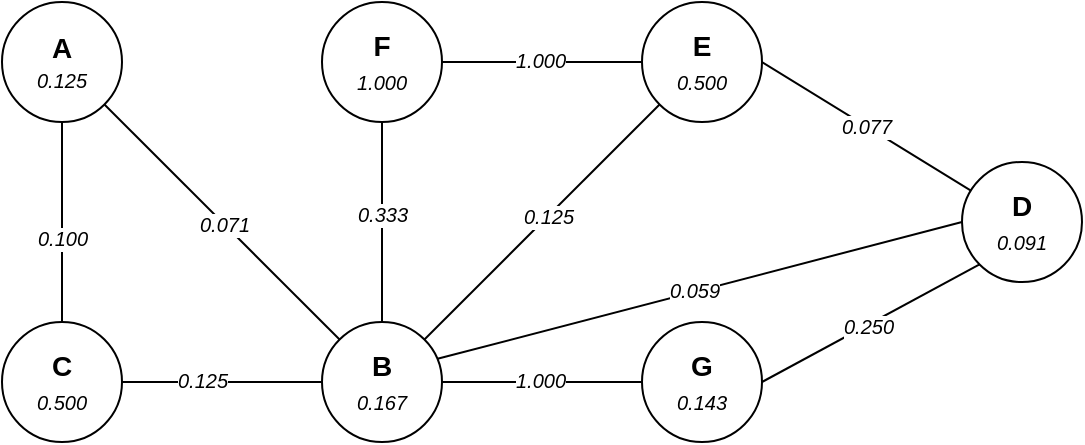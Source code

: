 <mxfile version="12.4.8" type="device"><diagram id="XusGLsvrCk0KWc_F-gu2" name="Page-1"><mxGraphModel dx="786" dy="520" grid="1" gridSize="10" guides="1" tooltips="1" connect="1" arrows="1" fold="1" page="1" pageScale="1" pageWidth="827" pageHeight="1169" math="0" shadow="0"><root><mxCell id="0"/><mxCell id="1" parent="0"/><mxCell id="veBi4GFpYcADoSZapp2E-12" style="rounded=0;orthogonalLoop=1;jettySize=auto;html=1;endArrow=none;endFill=0;entryX=0;entryY=0;entryDx=0;entryDy=0;" parent="1" source="veBi4GFpYcADoSZapp2E-1" target="veBi4GFpYcADoSZapp2E-2" edge="1"><mxGeometry relative="1" as="geometry"/></mxCell><mxCell id="veBi4GFpYcADoSZapp2E-33" value="&lt;font style=&quot;font-size: 10px&quot;&gt;0.071&lt;/font&gt;" style="text;html=1;align=center;verticalAlign=middle;resizable=0;points=[];;labelBackgroundColor=#ffffff;fontStyle=2;fontSize=8;" parent="veBi4GFpYcADoSZapp2E-12" vertex="1" connectable="0"><mxGeometry x="0.008" relative="1" as="geometry"><mxPoint as="offset"/></mxGeometry></mxCell><mxCell id="veBi4GFpYcADoSZapp2E-1" value="&lt;div&gt;&lt;b style=&quot;font-size: 14px&quot;&gt;A&lt;/b&gt;&lt;/div&gt;&lt;font style=&quot;font-size: 10px&quot;&gt;&lt;i&gt;0.125&lt;/i&gt;&lt;/font&gt;" style="ellipse;whiteSpace=wrap;html=1;aspect=fixed;" parent="1" vertex="1"><mxGeometry x="50" y="50" width="60" height="60" as="geometry"/></mxCell><mxCell id="veBi4GFpYcADoSZapp2E-13" style="rounded=0;orthogonalLoop=1;jettySize=auto;html=1;entryX=0;entryY=0.5;entryDx=0;entryDy=0;endArrow=none;endFill=0;exitX=0.963;exitY=0.307;exitDx=0;exitDy=0;exitPerimeter=0;" parent="1" source="veBi4GFpYcADoSZapp2E-2" target="veBi4GFpYcADoSZapp2E-3" edge="1"><mxGeometry relative="1" as="geometry"/></mxCell><mxCell id="veBi4GFpYcADoSZapp2E-42" value="0.059" style="text;html=1;align=center;verticalAlign=middle;resizable=0;points=[];;labelBackgroundColor=#ffffff;fontStyle=2;fontSize=10;" parent="veBi4GFpYcADoSZapp2E-13" vertex="1" connectable="0"><mxGeometry x="-0.03" relative="1" as="geometry"><mxPoint x="1" y="-1" as="offset"/></mxGeometry></mxCell><mxCell id="veBi4GFpYcADoSZapp2E-14" style="rounded=0;orthogonalLoop=1;jettySize=auto;html=1;entryX=0;entryY=0.5;entryDx=0;entryDy=0;endArrow=none;endFill=0;" parent="1" source="veBi4GFpYcADoSZapp2E-2" target="veBi4GFpYcADoSZapp2E-4" edge="1"><mxGeometry relative="1" as="geometry"/></mxCell><mxCell id="veBi4GFpYcADoSZapp2E-37" value="1.000" style="text;html=1;align=center;verticalAlign=middle;resizable=0;points=[];;labelBackgroundColor=#ffffff;fontStyle=2;fontSize=10;" parent="veBi4GFpYcADoSZapp2E-14" vertex="1" connectable="0"><mxGeometry x="-0.047" relative="1" as="geometry"><mxPoint x="1" y="-1" as="offset"/></mxGeometry></mxCell><mxCell id="veBi4GFpYcADoSZapp2E-15" style="rounded=0;orthogonalLoop=1;jettySize=auto;html=1;entryX=1;entryY=0.5;entryDx=0;entryDy=0;endArrow=none;endFill=0;exitX=0;exitY=0.5;exitDx=0;exitDy=0;" parent="1" source="veBi4GFpYcADoSZapp2E-2" target="veBi4GFpYcADoSZapp2E-5" edge="1"><mxGeometry relative="1" as="geometry"/></mxCell><mxCell id="veBi4GFpYcADoSZapp2E-30" value="0.125" style="text;html=1;align=center;verticalAlign=middle;resizable=0;points=[];;labelBackgroundColor=#ffffff;fontStyle=2;fontSize=10;" parent="veBi4GFpYcADoSZapp2E-15" vertex="1" connectable="0"><mxGeometry x="0.41" relative="1" as="geometry"><mxPoint x="10.5" y="-1" as="offset"/></mxGeometry></mxCell><mxCell id="veBi4GFpYcADoSZapp2E-2" value="&lt;b style=&quot;font-size: 14px&quot;&gt;B&lt;/b&gt;&lt;br style=&quot;font-size: 14px&quot;&gt;&lt;font style=&quot;font-size: 10px&quot;&gt;&lt;i&gt;0.167&lt;/i&gt;&lt;/font&gt;" style="ellipse;whiteSpace=wrap;html=1;aspect=fixed;fontSize=14;" parent="1" vertex="1"><mxGeometry x="210" y="210" width="60" height="60" as="geometry"/></mxCell><mxCell id="veBi4GFpYcADoSZapp2E-17" style="rounded=0;orthogonalLoop=1;jettySize=auto;html=1;entryX=1;entryY=0.5;entryDx=0;entryDy=0;endArrow=none;endFill=0;" parent="1" source="veBi4GFpYcADoSZapp2E-3" target="veBi4GFpYcADoSZapp2E-7" edge="1"><mxGeometry relative="1" as="geometry"/></mxCell><mxCell id="veBi4GFpYcADoSZapp2E-41" value="0.077" style="text;html=1;align=center;verticalAlign=middle;resizable=0;points=[];;labelBackgroundColor=#ffffff;fontStyle=2;fontSize=10;" parent="veBi4GFpYcADoSZapp2E-17" vertex="1" connectable="0"><mxGeometry x="-0.041" relative="1" as="geometry"><mxPoint x="-2" y="-2" as="offset"/></mxGeometry></mxCell><mxCell id="veBi4GFpYcADoSZapp2E-3" value="&lt;b style=&quot;font-size: 14px&quot;&gt;D&lt;/b&gt;&lt;br style=&quot;font-size: 14px&quot;&gt;&lt;font style=&quot;font-size: 10px&quot;&gt;&lt;i&gt;0.091&lt;/i&gt;&lt;/font&gt;" style="ellipse;whiteSpace=wrap;html=1;aspect=fixed;fontSize=14;" parent="1" vertex="1"><mxGeometry x="530" y="130" width="60" height="60" as="geometry"/></mxCell><mxCell id="veBi4GFpYcADoSZapp2E-18" style="rounded=0;orthogonalLoop=1;jettySize=auto;html=1;entryX=0;entryY=1;entryDx=0;entryDy=0;endArrow=none;endFill=0;exitX=1;exitY=0.5;exitDx=0;exitDy=0;" parent="1" source="veBi4GFpYcADoSZapp2E-4" target="veBi4GFpYcADoSZapp2E-3" edge="1"><mxGeometry relative="1" as="geometry"/></mxCell><mxCell id="veBi4GFpYcADoSZapp2E-39" value="0.250" style="text;html=1;align=center;verticalAlign=middle;resizable=0;points=[];;labelBackgroundColor=#ffffff;fontStyle=2;fontSize=10;" parent="veBi4GFpYcADoSZapp2E-18" vertex="1" connectable="0"><mxGeometry x="-0.065" relative="1" as="geometry"><mxPoint x="2" y="-1" as="offset"/></mxGeometry></mxCell><mxCell id="veBi4GFpYcADoSZapp2E-4" value="&lt;b style=&quot;font-size: 14px&quot;&gt;G&lt;/b&gt;&lt;br style=&quot;font-size: 14px&quot;&gt;&lt;font style=&quot;font-size: 10px&quot;&gt;&lt;i&gt;0.143&lt;/i&gt;&lt;/font&gt;" style="ellipse;whiteSpace=wrap;html=1;aspect=fixed;fontSize=14;" parent="1" vertex="1"><mxGeometry x="370" y="210" width="60" height="60" as="geometry"/></mxCell><mxCell id="veBi4GFpYcADoSZapp2E-25" style="edgeStyle=none;rounded=0;orthogonalLoop=1;jettySize=auto;html=1;entryX=0.5;entryY=1;entryDx=0;entryDy=0;startArrow=none;startFill=0;endArrow=none;endFill=0;" parent="1" source="veBi4GFpYcADoSZapp2E-5" target="veBi4GFpYcADoSZapp2E-1" edge="1"><mxGeometry relative="1" as="geometry"/></mxCell><mxCell id="veBi4GFpYcADoSZapp2E-34" value="&lt;font style=&quot;font-size: 10px&quot;&gt;0.100&lt;/font&gt;" style="text;html=1;align=center;verticalAlign=middle;resizable=0;points=[];;labelBackgroundColor=#ffffff;fontSize=8;fontStyle=2" parent="veBi4GFpYcADoSZapp2E-25" vertex="1" connectable="0"><mxGeometry x="-0.133" relative="1" as="geometry"><mxPoint y="1.5" as="offset"/></mxGeometry></mxCell><mxCell id="veBi4GFpYcADoSZapp2E-5" value="&lt;b style=&quot;font-size: 14px&quot;&gt;C&lt;/b&gt;&lt;br style=&quot;font-size: 14px&quot;&gt;&lt;font style=&quot;font-size: 10px&quot;&gt;&lt;i&gt;0.500&lt;/i&gt;&lt;/font&gt;" style="ellipse;whiteSpace=wrap;html=1;aspect=fixed;fontSize=14;" parent="1" vertex="1"><mxGeometry x="50" y="210" width="60" height="60" as="geometry"/></mxCell><mxCell id="veBi4GFpYcADoSZapp2E-22" style="rounded=0;orthogonalLoop=1;jettySize=auto;html=1;entryX=0.5;entryY=0;entryDx=0;entryDy=0;endArrow=none;endFill=0;startArrow=none;startFill=0;" parent="1" source="veBi4GFpYcADoSZapp2E-6" target="veBi4GFpYcADoSZapp2E-2" edge="1"><mxGeometry relative="1" as="geometry"/></mxCell><mxCell id="veBi4GFpYcADoSZapp2E-43" value="0.333" style="text;html=1;align=center;verticalAlign=middle;resizable=0;points=[];;labelBackgroundColor=#ffffff;fontStyle=2;fontSize=10;" parent="veBi4GFpYcADoSZapp2E-22" vertex="1" connectable="0"><mxGeometry x="-0.095" relative="1" as="geometry"><mxPoint as="offset"/></mxGeometry></mxCell><mxCell id="veBi4GFpYcADoSZapp2E-6" value="&lt;b style=&quot;font-size: 14px&quot;&gt;F&lt;/b&gt;&lt;br style=&quot;font-size: 14px&quot;&gt;&lt;font style=&quot;font-size: 10px&quot;&gt;&lt;i&gt;1.000&lt;/i&gt;&lt;/font&gt;&lt;br style=&quot;font-size: 14px&quot;&gt;&lt;font style=&quot;font-size: 14px&quot;&gt;&lt;i style=&quot;font-size: 14px&quot;&gt;&lt;/i&gt;&lt;/font&gt;" style="ellipse;whiteSpace=wrap;html=1;aspect=fixed;fontSize=14;" parent="1" vertex="1"><mxGeometry x="210" y="50" width="60" height="60" as="geometry"/></mxCell><mxCell id="veBi4GFpYcADoSZapp2E-19" style="rounded=0;orthogonalLoop=1;jettySize=auto;html=1;entryX=1;entryY=0.5;entryDx=0;entryDy=0;endArrow=none;endFill=0;exitX=0;exitY=0.5;exitDx=0;exitDy=0;" parent="1" source="veBi4GFpYcADoSZapp2E-7" target="veBi4GFpYcADoSZapp2E-6" edge="1"><mxGeometry relative="1" as="geometry"/></mxCell><mxCell id="veBi4GFpYcADoSZapp2E-44" value="1.000" style="text;html=1;align=center;verticalAlign=middle;resizable=0;points=[];;labelBackgroundColor=#ffffff;fontStyle=2;fontSize=10;" parent="veBi4GFpYcADoSZapp2E-19" vertex="1" connectable="0"><mxGeometry x="-0.003" y="-1" relative="1" as="geometry"><mxPoint x="-1" as="offset"/></mxGeometry></mxCell><mxCell id="veBi4GFpYcADoSZapp2E-23" style="rounded=0;orthogonalLoop=1;jettySize=auto;html=1;entryX=1;entryY=0;entryDx=0;entryDy=0;endArrow=none;endFill=0;exitX=0;exitY=1;exitDx=0;exitDy=0;" parent="1" source="veBi4GFpYcADoSZapp2E-7" target="veBi4GFpYcADoSZapp2E-2" edge="1"><mxGeometry relative="1" as="geometry"/></mxCell><mxCell id="veBi4GFpYcADoSZapp2E-38" value="0.125" style="text;html=1;align=center;verticalAlign=middle;resizable=0;points=[];;labelBackgroundColor=#ffffff;fontStyle=2;fontSize=10;" parent="veBi4GFpYcADoSZapp2E-23" vertex="1" connectable="0"><mxGeometry x="-0.048" relative="1" as="geometry"><mxPoint as="offset"/></mxGeometry></mxCell><mxCell id="veBi4GFpYcADoSZapp2E-7" value="&lt;b style=&quot;font-size: 14px&quot;&gt;E&lt;/b&gt;&lt;br style=&quot;font-size: 14px&quot;&gt;&lt;font style=&quot;font-size: 10px&quot;&gt;&lt;i&gt;0.500&lt;/i&gt;&lt;/font&gt;" style="ellipse;whiteSpace=wrap;html=1;aspect=fixed;fontSize=14;" parent="1" vertex="1"><mxGeometry x="370" y="50" width="60" height="60" as="geometry"/></mxCell></root></mxGraphModel></diagram></mxfile>